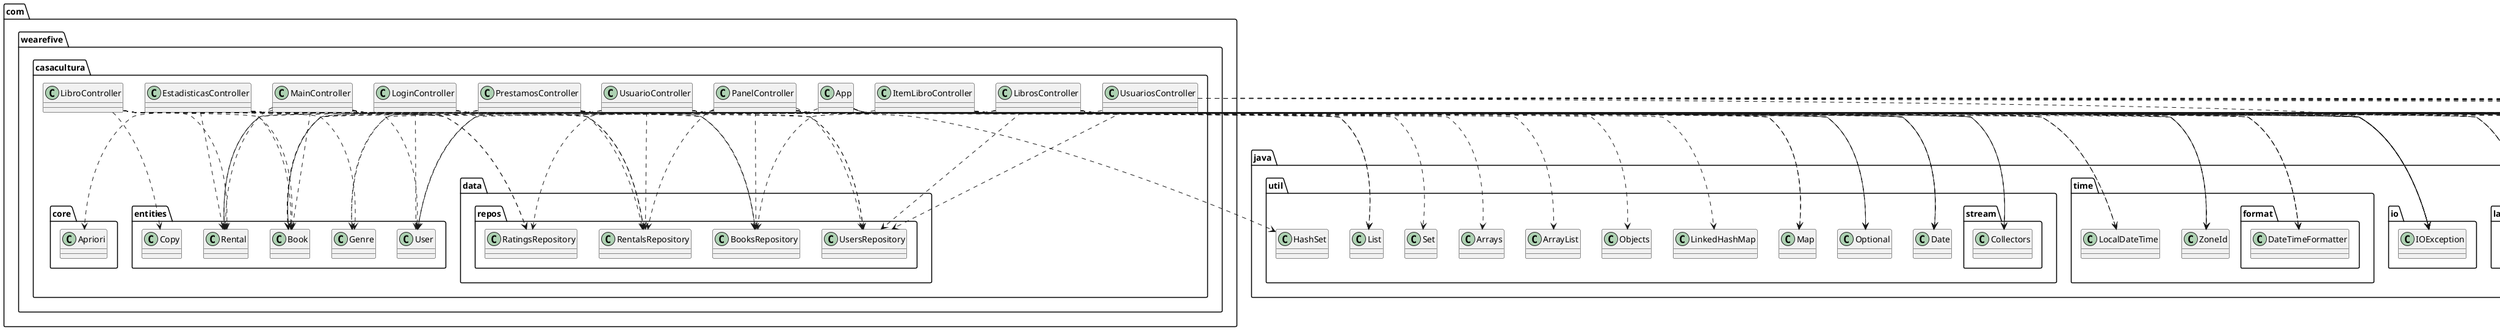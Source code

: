 @startuml
annotation java.lang.Override
annotation javafx.fxml.FXML
class com.wearefive.casacultura.App
class com.wearefive.casacultura.EstadisticasController
class com.wearefive.casacultura.ItemLibroController
class com.wearefive.casacultura.LibroController
class com.wearefive.casacultura.LibrosController
class com.wearefive.casacultura.LoginController
class com.wearefive.casacultura.MainController
class com.wearefive.casacultura.PanelController
class com.wearefive.casacultura.PrestamosController
class com.wearefive.casacultura.UsuarioController
class com.wearefive.casacultura.UsuariosController
class com.wearefive.casacultura.core.Apriori
class com.wearefive.casacultura.data.repos.BooksRepository
class com.wearefive.casacultura.data.repos.RatingsRepository
class com.wearefive.casacultura.data.repos.RentalsRepository
class com.wearefive.casacultura.data.repos.UsersRepository
class com.wearefive.casacultura.entities.Book
class com.wearefive.casacultura.entities.Copy
class com.wearefive.casacultura.entities.Genre
class com.wearefive.casacultura.entities.Rental
class com.wearefive.casacultura.entities.User
class java.io.IOException
class java.time.LocalDateTime
class java.time.ZoneId
class java.time.format.DateTimeFormatter
class java.util.ArrayList
class java.util.Arrays
class java.util.Date
class java.util.HashSet
class java.util.LinkedHashMap
class java.util.List
class java.util.Map
class java.util.Objects
class java.util.Optional
class java.util.Set
class java.util.stream.Collectors
class javafx.animation.Animation
class javafx.animation.KeyFrame
class javafx.animation.Timeline
class javafx.application.Application
class javafx.application.Platform
class javafx.beans.property.SimpleStringProperty
class javafx.collections.FXCollections
class javafx.collections.ObservableList
class javafx.fxml.FXMLLoader
class javafx.scene.Cursor
class javafx.scene.Parent
class javafx.scene.Scene
class javafx.scene.chart.BarChart
class javafx.scene.chart.CategoryAxis
class javafx.scene.chart.PieChart
class javafx.scene.chart.XYChart
class javafx.scene.control.Alert
class javafx.scene.control.Button
class javafx.scene.control.ButtonType
class javafx.scene.control.Label
class javafx.scene.control.TableCell
class javafx.scene.control.TableColumn
class javafx.scene.control.TableRow
class javafx.scene.control.TableView
class javafx.scene.control.TextField
class javafx.scene.control.cell.PropertyValueFactory
class javafx.scene.image.Image
class javafx.scene.image.ImageView
class javafx.scene.layout.AnchorPane
class javafx.scene.layout.GridPane
class javafx.scene.layout.VBox
class javafx.stage.Stage
class javafx.util.Duration
class org.apache.commons.lang3.StringUtils
com.wearefive.casacultura.App ..> java.lang.Override
com.wearefive.casacultura.App ..> com.wearefive.casacultura.entities.User
com.wearefive.casacultura.App ..> java.io.IOException
com.wearefive.casacultura.App --|> javafx.application.Application
com.wearefive.casacultura.App ..> javafx.fxml.FXMLLoader
com.wearefive.casacultura.App ..> javafx.scene.Cursor
com.wearefive.casacultura.App ..> javafx.scene.Parent
com.wearefive.casacultura.App ..> javafx.scene.Scene
com.wearefive.casacultura.App ..> javafx.scene.control.Alert
com.wearefive.casacultura.App ..> javafx.scene.control.ButtonType
com.wearefive.casacultura.App ..> javafx.stage.Stage
com.wearefive.casacultura.EstadisticasController ..> javafx.fxml.FXML
com.wearefive.casacultura.EstadisticasController ..> com.wearefive.casacultura.data.repos.BooksRepository
com.wearefive.casacultura.EstadisticasController ..> com.wearefive.casacultura.data.repos.RatingsRepository
com.wearefive.casacultura.EstadisticasController ..> com.wearefive.casacultura.data.repos.RentalsRepository
com.wearefive.casacultura.EstadisticasController ..> com.wearefive.casacultura.data.repos.UsersRepository
com.wearefive.casacultura.EstadisticasController ..> com.wearefive.casacultura.entities.Book
com.wearefive.casacultura.EstadisticasController ..> com.wearefive.casacultura.entities.Rental
com.wearefive.casacultura.EstadisticasController ..> java.io.IOException
com.wearefive.casacultura.EstadisticasController ..> java.util.List
com.wearefive.casacultura.EstadisticasController ..> java.util.Map
com.wearefive.casacultura.EstadisticasController ..> javafx.collections.FXCollections
com.wearefive.casacultura.EstadisticasController ..> javafx.collections.ObservableList
com.wearefive.casacultura.EstadisticasController ..> javafx.scene.chart.BarChart
com.wearefive.casacultura.EstadisticasController ..> javafx.scene.chart.CategoryAxis
com.wearefive.casacultura.EstadisticasController ..> javafx.scene.chart.PieChart
com.wearefive.casacultura.EstadisticasController ..> javafx.scene.chart.XYChart
com.wearefive.casacultura.ItemLibroController ..> javafx.fxml.FXML
com.wearefive.casacultura.ItemLibroController ..> com.wearefive.casacultura.entities.Book
com.wearefive.casacultura.ItemLibroController ..> java.io.IOException
com.wearefive.casacultura.ItemLibroController ..> javafx.fxml.FXMLLoader
com.wearefive.casacultura.ItemLibroController ..> javafx.scene.Parent
com.wearefive.casacultura.ItemLibroController ..> javafx.scene.Scene
com.wearefive.casacultura.ItemLibroController ..> javafx.scene.control.Label
com.wearefive.casacultura.ItemLibroController ..> javafx.scene.image.Image
com.wearefive.casacultura.ItemLibroController ..> javafx.scene.image.ImageView
com.wearefive.casacultura.ItemLibroController ..> javafx.stage.Stage
com.wearefive.casacultura.LibroController ..> javafx.fxml.FXML
com.wearefive.casacultura.LibroController ..> com.wearefive.casacultura.data.repos.RatingsRepository
com.wearefive.casacultura.LibroController ..> com.wearefive.casacultura.data.repos.RentalsRepository
com.wearefive.casacultura.LibroController ..> com.wearefive.casacultura.entities.Book
com.wearefive.casacultura.LibroController ..> com.wearefive.casacultura.entities.Copy
com.wearefive.casacultura.LibroController ..> com.wearefive.casacultura.entities.Genre
com.wearefive.casacultura.LibroController ..> com.wearefive.casacultura.entities.Rental
com.wearefive.casacultura.LibroController ..> java.io.IOException
com.wearefive.casacultura.LibroController ..> java.time.LocalDateTime
com.wearefive.casacultura.LibroController ..> java.time.ZoneId
com.wearefive.casacultura.LibroController ..> java.util.Date
com.wearefive.casacultura.LibroController ..> java.util.Optional
com.wearefive.casacultura.LibroController ..> java.util.stream.Collectors
com.wearefive.casacultura.LibroController ..> javafx.scene.control.Alert
com.wearefive.casacultura.LibroController ..> javafx.scene.control.Button
com.wearefive.casacultura.LibroController ..> javafx.scene.control.ButtonType
com.wearefive.casacultura.LibroController ..> javafx.scene.control.Label
com.wearefive.casacultura.LibroController ..> javafx.scene.image.Image
com.wearefive.casacultura.LibroController ..> javafx.scene.image.ImageView
com.wearefive.casacultura.LibroController ..> javafx.scene.layout.AnchorPane
com.wearefive.casacultura.LibroController ..> javafx.scene.layout.VBox
com.wearefive.casacultura.LibroController ..> org.apache.commons.lang3.StringUtils
com.wearefive.casacultura.LibrosController ..> javafx.fxml.FXML
com.wearefive.casacultura.LibrosController ..> com.wearefive.casacultura.data.repos.BooksRepository
com.wearefive.casacultura.LibrosController ..> com.wearefive.casacultura.data.repos.UsersRepository
com.wearefive.casacultura.LibrosController ..> com.wearefive.casacultura.entities.Book
com.wearefive.casacultura.LibrosController ..> com.wearefive.casacultura.entities.Genre
com.wearefive.casacultura.LibrosController ..> java.io.IOException
com.wearefive.casacultura.LibrosController ..> java.util.stream.Collectors
com.wearefive.casacultura.LibrosController ..> javafx.application.Platform
com.wearefive.casacultura.LibrosController ..> javafx.beans.property.SimpleStringProperty
com.wearefive.casacultura.LibrosController ..> javafx.collections.FXCollections
com.wearefive.casacultura.LibrosController ..> javafx.collections.ObservableList
com.wearefive.casacultura.LibrosController ..> javafx.scene.control.Button
com.wearefive.casacultura.LibrosController ..> javafx.scene.control.TableColumn
com.wearefive.casacultura.LibrosController ..> javafx.scene.control.TableRow
com.wearefive.casacultura.LibrosController ..> javafx.scene.control.TableView
com.wearefive.casacultura.LibrosController ..> javafx.scene.control.TextField
com.wearefive.casacultura.LibrosController ..> javafx.scene.control.cell.PropertyValueFactory
com.wearefive.casacultura.LibrosController ..> javafx.scene.layout.AnchorPane
com.wearefive.casacultura.LoginController ..> javafx.fxml.FXML
com.wearefive.casacultura.LoginController ..> com.wearefive.casacultura.data.repos.UsersRepository
com.wearefive.casacultura.LoginController ..> com.wearefive.casacultura.entities.User
com.wearefive.casacultura.LoginController ..> java.io.IOException
com.wearefive.casacultura.LoginController ..> javafx.scene.control.Alert
com.wearefive.casacultura.LoginController ..> javafx.scene.control.TextField
com.wearefive.casacultura.MainController ..> java.lang.Override
com.wearefive.casacultura.MainController ..> javafx.fxml.FXML
com.wearefive.casacultura.MainController ..> com.wearefive.casacultura.core.Apriori
com.wearefive.casacultura.MainController ..> com.wearefive.casacultura.data.repos.BooksRepository
com.wearefive.casacultura.MainController ..> com.wearefive.casacultura.data.repos.RentalsRepository
com.wearefive.casacultura.MainController ..> com.wearefive.casacultura.entities.Book
com.wearefive.casacultura.MainController ..> com.wearefive.casacultura.entities.Rental
com.wearefive.casacultura.MainController ..> com.wearefive.casacultura.entities.User
com.wearefive.casacultura.MainController ..> java.io.IOException
com.wearefive.casacultura.MainController ..> java.time.LocalDateTime
com.wearefive.casacultura.MainController ..> java.time.ZoneId
com.wearefive.casacultura.MainController ..> java.time.format.DateTimeFormatter
com.wearefive.casacultura.MainController ..> java.util.ArrayList
com.wearefive.casacultura.MainController ..> java.util.Arrays
com.wearefive.casacultura.MainController ..> java.util.Date
com.wearefive.casacultura.MainController ..> java.util.HashSet
com.wearefive.casacultura.MainController ..> java.util.LinkedHashMap
com.wearefive.casacultura.MainController ..> java.util.List
com.wearefive.casacultura.MainController ..> java.util.Map
com.wearefive.casacultura.MainController ..> java.util.Objects
com.wearefive.casacultura.MainController ..> java.util.Optional
com.wearefive.casacultura.MainController ..> java.util.Set
com.wearefive.casacultura.MainController ..> java.util.stream.Collectors
com.wearefive.casacultura.MainController ..> javafx.animation.Animation
com.wearefive.casacultura.MainController ..> javafx.animation.KeyFrame
com.wearefive.casacultura.MainController ..> javafx.animation.Timeline
com.wearefive.casacultura.MainController ..> javafx.beans.property.SimpleStringProperty
com.wearefive.casacultura.MainController ..> javafx.collections.FXCollections
com.wearefive.casacultura.MainController ..> javafx.fxml.FXMLLoader
com.wearefive.casacultura.MainController ..> javafx.scene.Parent
com.wearefive.casacultura.MainController ..> javafx.scene.control.Alert
com.wearefive.casacultura.MainController ..> javafx.scene.control.Button
com.wearefive.casacultura.MainController ..> javafx.scene.control.ButtonType
com.wearefive.casacultura.MainController ..> javafx.scene.control.Label
com.wearefive.casacultura.MainController ..> javafx.scene.control.TableCell
com.wearefive.casacultura.MainController ..> javafx.scene.control.TableColumn
com.wearefive.casacultura.MainController ..> javafx.scene.control.TableView
com.wearefive.casacultura.MainController ..> javafx.scene.control.cell.PropertyValueFactory
com.wearefive.casacultura.MainController ..> javafx.scene.image.Image
com.wearefive.casacultura.MainController ..> javafx.scene.image.ImageView
com.wearefive.casacultura.MainController ..> javafx.scene.layout.GridPane
com.wearefive.casacultura.MainController ..> javafx.util.Duration
com.wearefive.casacultura.PanelController ..> java.lang.Override
com.wearefive.casacultura.PanelController ..> javafx.fxml.FXML
com.wearefive.casacultura.PanelController ..> com.wearefive.casacultura.data.repos.BooksRepository
com.wearefive.casacultura.PanelController ..> com.wearefive.casacultura.data.repos.RatingsRepository
com.wearefive.casacultura.PanelController ..> com.wearefive.casacultura.data.repos.RentalsRepository
com.wearefive.casacultura.PanelController ..> com.wearefive.casacultura.data.repos.UsersRepository
com.wearefive.casacultura.PanelController ..> com.wearefive.casacultura.entities.Book
com.wearefive.casacultura.PanelController ..> com.wearefive.casacultura.entities.Rental
com.wearefive.casacultura.PanelController ..> java.io.IOException
com.wearefive.casacultura.PanelController ..> java.time.LocalDateTime
com.wearefive.casacultura.PanelController ..> java.time.ZoneId
com.wearefive.casacultura.PanelController ..> java.time.format.DateTimeFormatter
com.wearefive.casacultura.PanelController ..> java.util.Date
com.wearefive.casacultura.PanelController ..> java.util.List
com.wearefive.casacultura.PanelController ..> java.util.Map
com.wearefive.casacultura.PanelController ..> java.util.Optional
com.wearefive.casacultura.PanelController ..> javafx.animation.Animation
com.wearefive.casacultura.PanelController ..> javafx.animation.KeyFrame
com.wearefive.casacultura.PanelController ..> javafx.animation.Timeline
com.wearefive.casacultura.PanelController ..> javafx.beans.property.SimpleStringProperty
com.wearefive.casacultura.PanelController ..> javafx.collections.FXCollections
com.wearefive.casacultura.PanelController ..> javafx.collections.ObservableList
com.wearefive.casacultura.PanelController ..> javafx.fxml.FXMLLoader
com.wearefive.casacultura.PanelController ..> javafx.scene.Parent
com.wearefive.casacultura.PanelController ..> javafx.scene.chart.PieChart
com.wearefive.casacultura.PanelController ..> javafx.scene.control.Alert
com.wearefive.casacultura.PanelController ..> javafx.scene.control.Button
com.wearefive.casacultura.PanelController ..> javafx.scene.control.ButtonType
com.wearefive.casacultura.PanelController ..> javafx.scene.control.Label
com.wearefive.casacultura.PanelController ..> javafx.scene.control.TableCell
com.wearefive.casacultura.PanelController ..> javafx.scene.control.TableColumn
com.wearefive.casacultura.PanelController ..> javafx.scene.control.TableView
com.wearefive.casacultura.PanelController ..> javafx.scene.control.cell.PropertyValueFactory
com.wearefive.casacultura.PanelController ..> javafx.scene.image.Image
com.wearefive.casacultura.PanelController ..> javafx.scene.image.ImageView
com.wearefive.casacultura.PanelController ..> javafx.scene.layout.GridPane
com.wearefive.casacultura.PanelController ..> javafx.util.Duration
com.wearefive.casacultura.PrestamosController ..> java.lang.Override
com.wearefive.casacultura.PrestamosController ..> javafx.fxml.FXML
com.wearefive.casacultura.PrestamosController ..> com.wearefive.casacultura.data.repos.BooksRepository
com.wearefive.casacultura.PrestamosController ..> com.wearefive.casacultura.data.repos.RentalsRepository
com.wearefive.casacultura.PrestamosController ..> com.wearefive.casacultura.entities.Book
com.wearefive.casacultura.PrestamosController ..> com.wearefive.casacultura.entities.Genre
com.wearefive.casacultura.PrestamosController ..> com.wearefive.casacultura.entities.Rental
com.wearefive.casacultura.PrestamosController ..> java.io.IOException
com.wearefive.casacultura.PrestamosController ..> java.time.ZoneId
com.wearefive.casacultura.PrestamosController ..> java.time.format.DateTimeFormatter
com.wearefive.casacultura.PrestamosController ..> java.util.Date
com.wearefive.casacultura.PrestamosController ..> java.util.Optional
com.wearefive.casacultura.PrestamosController ..> java.util.stream.Collectors
com.wearefive.casacultura.PrestamosController ..> javafx.application.Platform
com.wearefive.casacultura.PrestamosController ..> javafx.beans.property.SimpleStringProperty
com.wearefive.casacultura.PrestamosController ..> javafx.collections.FXCollections
com.wearefive.casacultura.PrestamosController ..> javafx.collections.ObservableList
com.wearefive.casacultura.PrestamosController ..> javafx.scene.control.Alert
com.wearefive.casacultura.PrestamosController ..> javafx.scene.control.Button
com.wearefive.casacultura.PrestamosController ..> javafx.scene.control.ButtonType
com.wearefive.casacultura.PrestamosController ..> javafx.scene.control.TableCell
com.wearefive.casacultura.PrestamosController ..> javafx.scene.control.TableColumn
com.wearefive.casacultura.PrestamosController ..> javafx.scene.control.TableView
com.wearefive.casacultura.PrestamosController ..> javafx.scene.control.TextField
com.wearefive.casacultura.PrestamosController ..> javafx.scene.control.cell.PropertyValueFactory
com.wearefive.casacultura.UsuarioController ..> javafx.fxml.FXML
com.wearefive.casacultura.UsuarioController ..> com.wearefive.casacultura.data.repos.RentalsRepository
com.wearefive.casacultura.UsuarioController ..> com.wearefive.casacultura.entities.Rental
com.wearefive.casacultura.UsuarioController ..> com.wearefive.casacultura.entities.User
com.wearefive.casacultura.UsuarioController ..> java.io.IOException
com.wearefive.casacultura.UsuarioController ..> java.time.ZoneId
com.wearefive.casacultura.UsuarioController ..> java.time.format.DateTimeFormatter
com.wearefive.casacultura.UsuarioController ..> java.util.Date
com.wearefive.casacultura.UsuarioController ..> javafx.beans.property.SimpleStringProperty
com.wearefive.casacultura.UsuarioController ..> javafx.collections.FXCollections
com.wearefive.casacultura.UsuarioController ..> javafx.scene.control.Label
com.wearefive.casacultura.UsuarioController ..> javafx.scene.control.TableColumn
com.wearefive.casacultura.UsuarioController ..> javafx.scene.control.TableView
com.wearefive.casacultura.UsuarioController ..> javafx.scene.control.cell.PropertyValueFactory
com.wearefive.casacultura.UsuarioController ..> javafx.scene.image.Image
com.wearefive.casacultura.UsuarioController ..> javafx.scene.image.ImageView
com.wearefive.casacultura.UsuariosController ..> javafx.fxml.FXML
com.wearefive.casacultura.UsuariosController ..> com.wearefive.casacultura.data.repos.UsersRepository
com.wearefive.casacultura.UsuariosController ..> com.wearefive.casacultura.entities.User
com.wearefive.casacultura.UsuariosController ..> java.io.IOException
com.wearefive.casacultura.UsuariosController ..> javafx.application.Platform
com.wearefive.casacultura.UsuariosController ..> javafx.collections.FXCollections
com.wearefive.casacultura.UsuariosController ..> javafx.collections.ObservableList
com.wearefive.casacultura.UsuariosController ..> javafx.scene.control.TableColumn
com.wearefive.casacultura.UsuariosController ..> javafx.scene.control.TableRow
com.wearefive.casacultura.UsuariosController ..> javafx.scene.control.TableView
com.wearefive.casacultura.UsuariosController ..> javafx.scene.control.TextField
com.wearefive.casacultura.UsuariosController ..> javafx.scene.control.cell.PropertyValueFactory
@enduml
